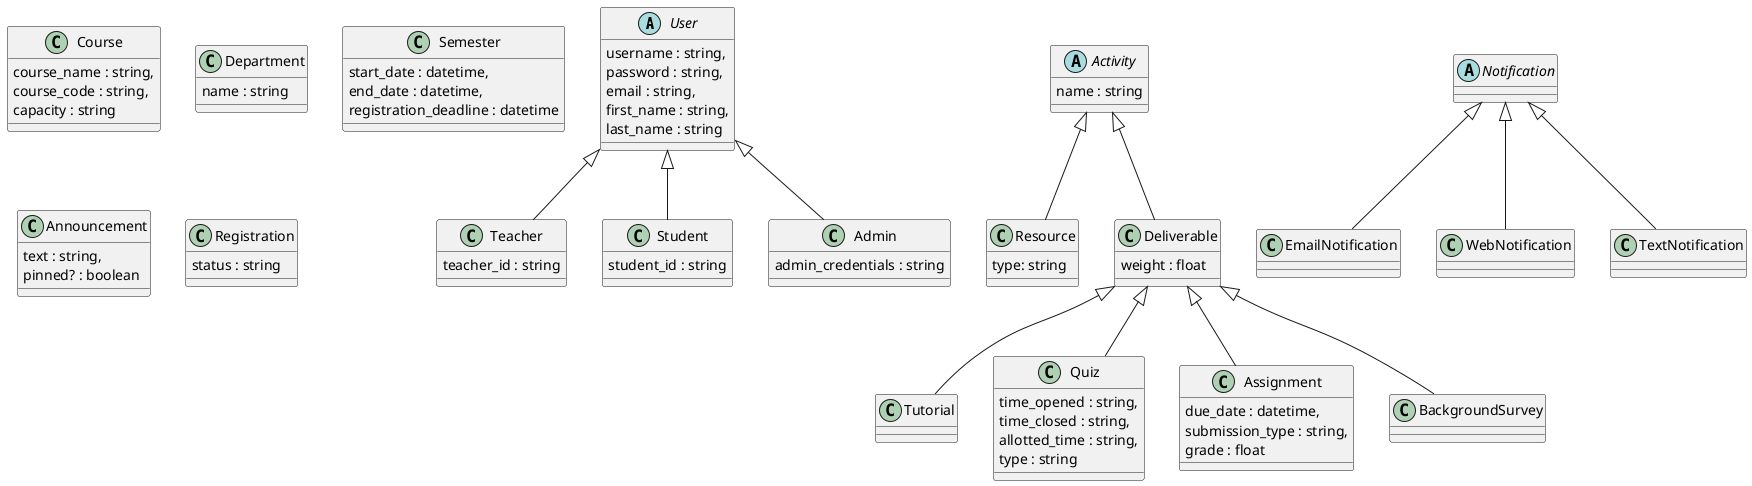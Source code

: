 @startuml
abstract class User {
  username : string,
  password : string,
  email : string,
  first_name : string,
  last_name : string
}

class Teacher {
  teacher_id : string
}

class Student {
  student_id : string
}

class Admin {
  admin_credentials : string
}

class Course {
  course_name : string,
  course_code : string,
  capacity : string
}

class Department {
  name : string
}

class Semester {
  start_date : datetime,
  end_date : datetime,
  registration_deadline : datetime
}

abstract class Activity {
  name : string
}

class Resource {
  type: string
}

abstract class Deliverable {
  weight : float
}

class Tutorial
class Quiz {
  time_opened : string,
  time_closed : string,
  allotted_time : string,
  type : string
}

class Assignment {
  due_date : datetime,
  submission_type : string,
  grade : float
}

class BackgroundSurvey

class Announcement {
  text : string,
  pinned? : boolean
}

class Registration {
  status : string
}

abstract class Notification
class EmailNotification
class WebNotification
class TextNotification

class Teacher extends User
class Student extends User
class Admin extends User
class Resource extends Activity
class Deliverable extends Activity
class Tutorial extends Deliverable
class Quiz extends Deliverable
class Assignment extends Deliverable
class BackgroundSurvey extends Deliverable
class EmailNotification extends Notification
class WebNotification extends Notification
class TextNotification extends Notification

@enduml
